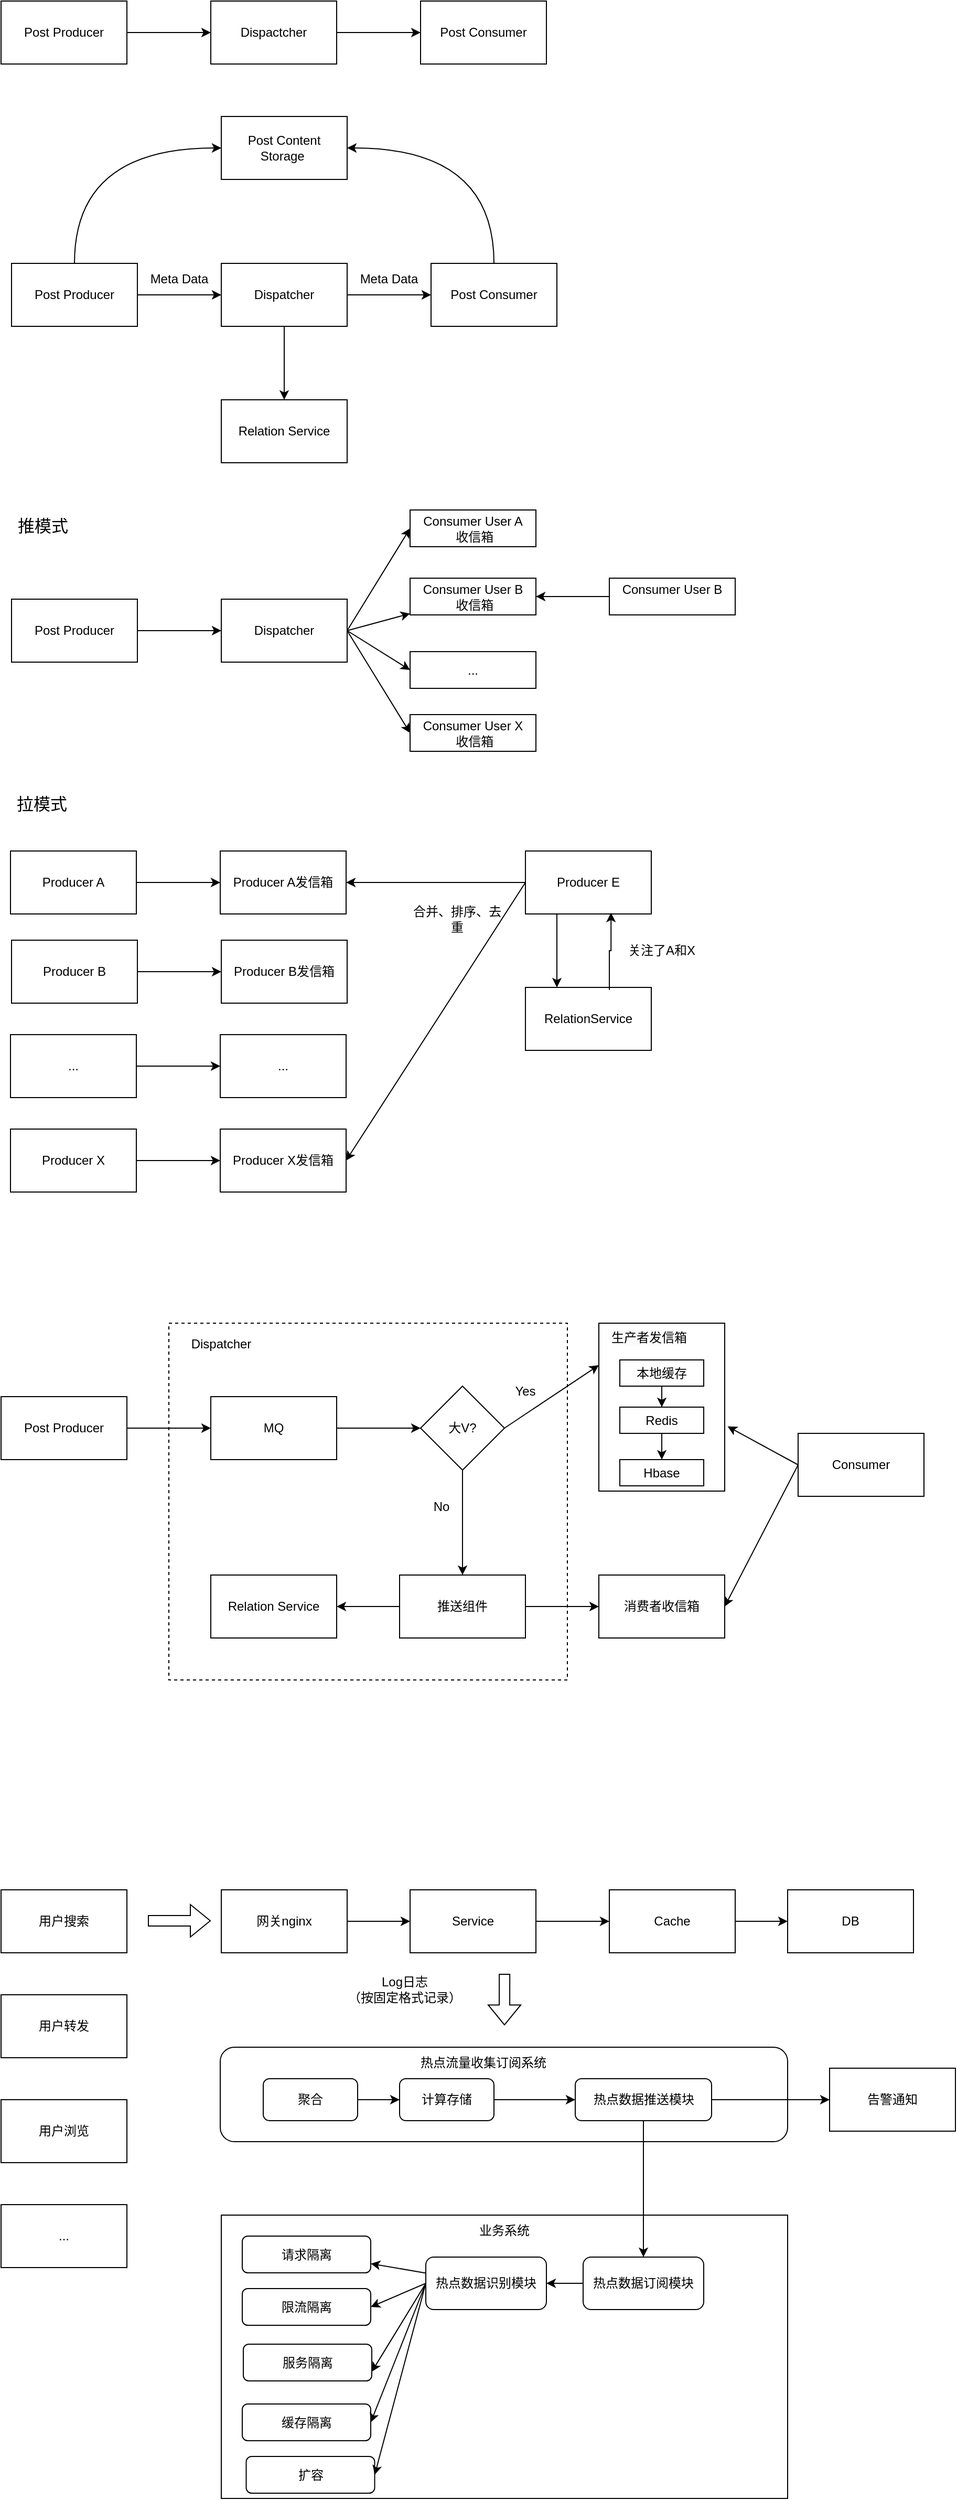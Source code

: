 <mxfile version="24.7.7">
  <diagram name="第 1 页" id="er8IoUahOcEAiOQroVSB">
    <mxGraphModel dx="1386" dy="757" grid="1" gridSize="10" guides="1" tooltips="1" connect="1" arrows="1" fold="1" page="1" pageScale="1" pageWidth="827" pageHeight="1169" math="0" shadow="0">
      <root>
        <mxCell id="0" />
        <mxCell id="1" parent="0" />
        <mxCell id="C0gUcWc2lnnMZgv8tYPe-118" value="" style="rounded=0;whiteSpace=wrap;html=1;" parent="1" vertex="1">
          <mxGeometry x="270" y="2180" width="540" height="270" as="geometry" />
        </mxCell>
        <mxCell id="C0gUcWc2lnnMZgv8tYPe-92" value="" style="rounded=0;whiteSpace=wrap;html=1;dashed=1;" parent="1" vertex="1">
          <mxGeometry x="220" y="1330" width="380" height="340" as="geometry" />
        </mxCell>
        <mxCell id="C0gUcWc2lnnMZgv8tYPe-3" value="" style="edgeStyle=orthogonalEdgeStyle;rounded=0;orthogonalLoop=1;jettySize=auto;html=1;" parent="1" source="C0gUcWc2lnnMZgv8tYPe-1" target="C0gUcWc2lnnMZgv8tYPe-2" edge="1">
          <mxGeometry relative="1" as="geometry" />
        </mxCell>
        <mxCell id="C0gUcWc2lnnMZgv8tYPe-1" value="Post Producer" style="rounded=0;whiteSpace=wrap;html=1;" parent="1" vertex="1">
          <mxGeometry x="60" y="70" width="120" height="60" as="geometry" />
        </mxCell>
        <mxCell id="C0gUcWc2lnnMZgv8tYPe-5" value="" style="edgeStyle=orthogonalEdgeStyle;rounded=0;orthogonalLoop=1;jettySize=auto;html=1;" parent="1" source="C0gUcWc2lnnMZgv8tYPe-2" target="C0gUcWc2lnnMZgv8tYPe-4" edge="1">
          <mxGeometry relative="1" as="geometry" />
        </mxCell>
        <mxCell id="C0gUcWc2lnnMZgv8tYPe-2" value="Dispactcher" style="whiteSpace=wrap;html=1;rounded=0;" parent="1" vertex="1">
          <mxGeometry x="260" y="70" width="120" height="60" as="geometry" />
        </mxCell>
        <mxCell id="C0gUcWc2lnnMZgv8tYPe-4" value="Post Consumer" style="whiteSpace=wrap;html=1;rounded=0;" parent="1" vertex="1">
          <mxGeometry x="460" y="70" width="120" height="60" as="geometry" />
        </mxCell>
        <mxCell id="C0gUcWc2lnnMZgv8tYPe-9" value="" style="edgeStyle=orthogonalEdgeStyle;rounded=0;orthogonalLoop=1;jettySize=auto;html=1;" parent="1" source="C0gUcWc2lnnMZgv8tYPe-10" target="C0gUcWc2lnnMZgv8tYPe-12" edge="1">
          <mxGeometry relative="1" as="geometry" />
        </mxCell>
        <mxCell id="C0gUcWc2lnnMZgv8tYPe-17" style="edgeStyle=orthogonalEdgeStyle;rounded=0;orthogonalLoop=1;jettySize=auto;html=1;entryX=0;entryY=0.5;entryDx=0;entryDy=0;curved=1;exitX=0.5;exitY=0;exitDx=0;exitDy=0;" parent="1" source="C0gUcWc2lnnMZgv8tYPe-10" target="C0gUcWc2lnnMZgv8tYPe-16" edge="1">
          <mxGeometry relative="1" as="geometry" />
        </mxCell>
        <mxCell id="C0gUcWc2lnnMZgv8tYPe-10" value="Post Producer" style="rounded=0;whiteSpace=wrap;html=1;" parent="1" vertex="1">
          <mxGeometry x="70" y="320" width="120" height="60" as="geometry" />
        </mxCell>
        <mxCell id="C0gUcWc2lnnMZgv8tYPe-11" value="" style="edgeStyle=orthogonalEdgeStyle;rounded=0;orthogonalLoop=1;jettySize=auto;html=1;" parent="1" source="C0gUcWc2lnnMZgv8tYPe-12" target="C0gUcWc2lnnMZgv8tYPe-13" edge="1">
          <mxGeometry relative="1" as="geometry" />
        </mxCell>
        <mxCell id="C0gUcWc2lnnMZgv8tYPe-21" style="edgeStyle=orthogonalEdgeStyle;rounded=0;orthogonalLoop=1;jettySize=auto;html=1;" parent="1" source="C0gUcWc2lnnMZgv8tYPe-12" target="C0gUcWc2lnnMZgv8tYPe-20" edge="1">
          <mxGeometry relative="1" as="geometry" />
        </mxCell>
        <mxCell id="C0gUcWc2lnnMZgv8tYPe-12" value="Dispatcher" style="whiteSpace=wrap;html=1;rounded=0;" parent="1" vertex="1">
          <mxGeometry x="270" y="320" width="120" height="60" as="geometry" />
        </mxCell>
        <mxCell id="C0gUcWc2lnnMZgv8tYPe-19" style="edgeStyle=orthogonalEdgeStyle;rounded=0;orthogonalLoop=1;jettySize=auto;html=1;entryX=1;entryY=0.5;entryDx=0;entryDy=0;exitX=0.5;exitY=0;exitDx=0;exitDy=0;curved=1;" parent="1" source="C0gUcWc2lnnMZgv8tYPe-13" target="C0gUcWc2lnnMZgv8tYPe-16" edge="1">
          <mxGeometry relative="1" as="geometry" />
        </mxCell>
        <mxCell id="C0gUcWc2lnnMZgv8tYPe-13" value="Post Consumer" style="whiteSpace=wrap;html=1;rounded=0;" parent="1" vertex="1">
          <mxGeometry x="470" y="320" width="120" height="60" as="geometry" />
        </mxCell>
        <mxCell id="C0gUcWc2lnnMZgv8tYPe-14" value="Meta Data" style="text;html=1;align=center;verticalAlign=middle;whiteSpace=wrap;rounded=0;" parent="1" vertex="1">
          <mxGeometry x="200" y="320" width="60" height="30" as="geometry" />
        </mxCell>
        <mxCell id="C0gUcWc2lnnMZgv8tYPe-15" value="Meta Data" style="text;html=1;align=center;verticalAlign=middle;whiteSpace=wrap;rounded=0;" parent="1" vertex="1">
          <mxGeometry x="400" y="320" width="60" height="30" as="geometry" />
        </mxCell>
        <mxCell id="C0gUcWc2lnnMZgv8tYPe-16" value="Post Content Storage&amp;nbsp;" style="rounded=0;whiteSpace=wrap;html=1;" parent="1" vertex="1">
          <mxGeometry x="270" y="180" width="120" height="60" as="geometry" />
        </mxCell>
        <mxCell id="C0gUcWc2lnnMZgv8tYPe-20" value="Relation Service" style="whiteSpace=wrap;html=1;rounded=0;" parent="1" vertex="1">
          <mxGeometry x="270" y="450" width="120" height="60" as="geometry" />
        </mxCell>
        <mxCell id="C0gUcWc2lnnMZgv8tYPe-24" value="" style="edgeStyle=orthogonalEdgeStyle;rounded=0;orthogonalLoop=1;jettySize=auto;html=1;" parent="1" source="C0gUcWc2lnnMZgv8tYPe-22" target="C0gUcWc2lnnMZgv8tYPe-23" edge="1">
          <mxGeometry relative="1" as="geometry" />
        </mxCell>
        <mxCell id="C0gUcWc2lnnMZgv8tYPe-22" value="Post Producer" style="rounded=0;whiteSpace=wrap;html=1;" parent="1" vertex="1">
          <mxGeometry x="70" y="640" width="120" height="60" as="geometry" />
        </mxCell>
        <mxCell id="C0gUcWc2lnnMZgv8tYPe-25" style="rounded=0;orthogonalLoop=1;jettySize=auto;html=1;entryX=0;entryY=0.5;entryDx=0;entryDy=0;exitX=1;exitY=0.5;exitDx=0;exitDy=0;" parent="1" source="C0gUcWc2lnnMZgv8tYPe-23" target="C0gUcWc2lnnMZgv8tYPe-26" edge="1">
          <mxGeometry relative="1" as="geometry">
            <mxPoint x="430" y="570" as="targetPoint" />
          </mxGeometry>
        </mxCell>
        <mxCell id="C0gUcWc2lnnMZgv8tYPe-29" style="rounded=0;orthogonalLoop=1;jettySize=auto;html=1;exitX=1;exitY=0.5;exitDx=0;exitDy=0;" parent="1" source="C0gUcWc2lnnMZgv8tYPe-23" target="C0gUcWc2lnnMZgv8tYPe-27" edge="1">
          <mxGeometry relative="1" as="geometry" />
        </mxCell>
        <mxCell id="C0gUcWc2lnnMZgv8tYPe-30" style="rounded=0;orthogonalLoop=1;jettySize=auto;html=1;exitX=1;exitY=0.5;exitDx=0;exitDy=0;exitPerimeter=0;entryX=0;entryY=0.5;entryDx=0;entryDy=0;" parent="1" source="C0gUcWc2lnnMZgv8tYPe-23" target="C0gUcWc2lnnMZgv8tYPe-28" edge="1">
          <mxGeometry relative="1" as="geometry" />
        </mxCell>
        <mxCell id="C0gUcWc2lnnMZgv8tYPe-32" style="rounded=0;orthogonalLoop=1;jettySize=auto;html=1;entryX=0;entryY=0.5;entryDx=0;entryDy=0;exitX=1;exitY=0.5;exitDx=0;exitDy=0;" parent="1" source="C0gUcWc2lnnMZgv8tYPe-23" target="C0gUcWc2lnnMZgv8tYPe-31" edge="1">
          <mxGeometry relative="1" as="geometry" />
        </mxCell>
        <mxCell id="C0gUcWc2lnnMZgv8tYPe-23" value="Dispatcher" style="rounded=0;whiteSpace=wrap;html=1;" parent="1" vertex="1">
          <mxGeometry x="270" y="640" width="120" height="60" as="geometry" />
        </mxCell>
        <mxCell id="C0gUcWc2lnnMZgv8tYPe-26" value="Consumer User A&lt;div&gt;&amp;nbsp;收信箱&lt;/div&gt;" style="rounded=0;whiteSpace=wrap;html=1;" parent="1" vertex="1">
          <mxGeometry x="450" y="555" width="120" height="35" as="geometry" />
        </mxCell>
        <mxCell id="C0gUcWc2lnnMZgv8tYPe-27" value="Consumer User B&lt;div&gt;&amp;nbsp;收信箱&lt;/div&gt;" style="rounded=0;whiteSpace=wrap;html=1;" parent="1" vertex="1">
          <mxGeometry x="450" y="620" width="120" height="35" as="geometry" />
        </mxCell>
        <mxCell id="C0gUcWc2lnnMZgv8tYPe-28" value="..." style="rounded=0;whiteSpace=wrap;html=1;" parent="1" vertex="1">
          <mxGeometry x="450" y="690" width="120" height="35" as="geometry" />
        </mxCell>
        <mxCell id="C0gUcWc2lnnMZgv8tYPe-31" value="Consumer User X&lt;div&gt;&amp;nbsp;收信箱&lt;/div&gt;" style="rounded=0;whiteSpace=wrap;html=1;" parent="1" vertex="1">
          <mxGeometry x="450" y="750" width="120" height="35" as="geometry" />
        </mxCell>
        <mxCell id="C0gUcWc2lnnMZgv8tYPe-34" style="edgeStyle=orthogonalEdgeStyle;rounded=0;orthogonalLoop=1;jettySize=auto;html=1;entryX=1;entryY=0.5;entryDx=0;entryDy=0;" parent="1" source="C0gUcWc2lnnMZgv8tYPe-33" target="C0gUcWc2lnnMZgv8tYPe-27" edge="1">
          <mxGeometry relative="1" as="geometry" />
        </mxCell>
        <mxCell id="C0gUcWc2lnnMZgv8tYPe-33" value="Consumer User B&lt;div&gt;&lt;br&gt;&lt;/div&gt;" style="rounded=0;whiteSpace=wrap;html=1;" parent="1" vertex="1">
          <mxGeometry x="640" y="620" width="120" height="35" as="geometry" />
        </mxCell>
        <mxCell id="C0gUcWc2lnnMZgv8tYPe-35" value="&lt;font style=&quot;font-size: 16px;&quot;&gt;推模式&lt;/font&gt;" style="text;html=1;align=center;verticalAlign=middle;whiteSpace=wrap;rounded=0;" parent="1" vertex="1">
          <mxGeometry x="70" y="555" width="60" height="30" as="geometry" />
        </mxCell>
        <mxCell id="C0gUcWc2lnnMZgv8tYPe-36" value="" style="edgeStyle=orthogonalEdgeStyle;rounded=0;orthogonalLoop=1;jettySize=auto;html=1;" parent="1" source="C0gUcWc2lnnMZgv8tYPe-37" target="C0gUcWc2lnnMZgv8tYPe-42" edge="1">
          <mxGeometry relative="1" as="geometry" />
        </mxCell>
        <mxCell id="C0gUcWc2lnnMZgv8tYPe-37" value="Producer A" style="rounded=0;whiteSpace=wrap;html=1;" parent="1" vertex="1">
          <mxGeometry x="69" y="880" width="120" height="60" as="geometry" />
        </mxCell>
        <mxCell id="C0gUcWc2lnnMZgv8tYPe-42" value="Producer A发信箱" style="rounded=0;whiteSpace=wrap;html=1;" parent="1" vertex="1">
          <mxGeometry x="269" y="880" width="120" height="60" as="geometry" />
        </mxCell>
        <mxCell id="C0gUcWc2lnnMZgv8tYPe-49" value="&lt;font style=&quot;font-size: 16px;&quot;&gt;拉模式&lt;/font&gt;" style="text;html=1;align=center;verticalAlign=middle;whiteSpace=wrap;rounded=0;" parent="1" vertex="1">
          <mxGeometry x="69" y="820" width="60" height="30" as="geometry" />
        </mxCell>
        <mxCell id="C0gUcWc2lnnMZgv8tYPe-50" value="" style="edgeStyle=orthogonalEdgeStyle;rounded=0;orthogonalLoop=1;jettySize=auto;html=1;" parent="1" source="C0gUcWc2lnnMZgv8tYPe-51" target="C0gUcWc2lnnMZgv8tYPe-52" edge="1">
          <mxGeometry relative="1" as="geometry" />
        </mxCell>
        <mxCell id="C0gUcWc2lnnMZgv8tYPe-51" value="Producer B" style="rounded=0;whiteSpace=wrap;html=1;" parent="1" vertex="1">
          <mxGeometry x="70" y="965" width="120" height="60" as="geometry" />
        </mxCell>
        <mxCell id="C0gUcWc2lnnMZgv8tYPe-52" value="Producer B发信箱" style="rounded=0;whiteSpace=wrap;html=1;" parent="1" vertex="1">
          <mxGeometry x="270" y="965" width="120" height="60" as="geometry" />
        </mxCell>
        <mxCell id="C0gUcWc2lnnMZgv8tYPe-53" value="" style="edgeStyle=orthogonalEdgeStyle;rounded=0;orthogonalLoop=1;jettySize=auto;html=1;" parent="1" source="C0gUcWc2lnnMZgv8tYPe-54" target="C0gUcWc2lnnMZgv8tYPe-55" edge="1">
          <mxGeometry relative="1" as="geometry" />
        </mxCell>
        <mxCell id="C0gUcWc2lnnMZgv8tYPe-54" value="..." style="rounded=0;whiteSpace=wrap;html=1;" parent="1" vertex="1">
          <mxGeometry x="69" y="1055" width="120" height="60" as="geometry" />
        </mxCell>
        <mxCell id="C0gUcWc2lnnMZgv8tYPe-55" value="..." style="rounded=0;whiteSpace=wrap;html=1;" parent="1" vertex="1">
          <mxGeometry x="269" y="1055" width="120" height="60" as="geometry" />
        </mxCell>
        <mxCell id="C0gUcWc2lnnMZgv8tYPe-56" value="" style="edgeStyle=orthogonalEdgeStyle;rounded=0;orthogonalLoop=1;jettySize=auto;html=1;" parent="1" source="C0gUcWc2lnnMZgv8tYPe-57" target="C0gUcWc2lnnMZgv8tYPe-58" edge="1">
          <mxGeometry relative="1" as="geometry" />
        </mxCell>
        <mxCell id="C0gUcWc2lnnMZgv8tYPe-57" value="Producer X" style="rounded=0;whiteSpace=wrap;html=1;" parent="1" vertex="1">
          <mxGeometry x="69" y="1145" width="120" height="60" as="geometry" />
        </mxCell>
        <mxCell id="C0gUcWc2lnnMZgv8tYPe-58" value="Producer X发信箱" style="rounded=0;whiteSpace=wrap;html=1;" parent="1" vertex="1">
          <mxGeometry x="269" y="1145" width="120" height="60" as="geometry" />
        </mxCell>
        <mxCell id="C0gUcWc2lnnMZgv8tYPe-61" style="edgeStyle=orthogonalEdgeStyle;rounded=0;orthogonalLoop=1;jettySize=auto;html=1;entryX=0.25;entryY=0;entryDx=0;entryDy=0;exitX=0.25;exitY=1;exitDx=0;exitDy=0;exitPerimeter=0;" parent="1" source="C0gUcWc2lnnMZgv8tYPe-59" target="C0gUcWc2lnnMZgv8tYPe-60" edge="1">
          <mxGeometry relative="1" as="geometry">
            <mxPoint x="590" y="950" as="sourcePoint" />
          </mxGeometry>
        </mxCell>
        <mxCell id="C0gUcWc2lnnMZgv8tYPe-63" style="edgeStyle=orthogonalEdgeStyle;rounded=0;orthogonalLoop=1;jettySize=auto;html=1;entryX=1;entryY=0.5;entryDx=0;entryDy=0;" parent="1" source="C0gUcWc2lnnMZgv8tYPe-59" target="C0gUcWc2lnnMZgv8tYPe-42" edge="1">
          <mxGeometry relative="1" as="geometry" />
        </mxCell>
        <mxCell id="C0gUcWc2lnnMZgv8tYPe-64" style="rounded=0;orthogonalLoop=1;jettySize=auto;html=1;entryX=1;entryY=0.5;entryDx=0;entryDy=0;" parent="1" target="C0gUcWc2lnnMZgv8tYPe-58" edge="1">
          <mxGeometry relative="1" as="geometry">
            <mxPoint x="560" y="910" as="sourcePoint" />
          </mxGeometry>
        </mxCell>
        <mxCell id="C0gUcWc2lnnMZgv8tYPe-59" value="Producer E" style="rounded=0;whiteSpace=wrap;html=1;" parent="1" vertex="1">
          <mxGeometry x="560" y="880" width="120" height="60" as="geometry" />
        </mxCell>
        <mxCell id="C0gUcWc2lnnMZgv8tYPe-60" value="RelationService" style="rounded=0;whiteSpace=wrap;html=1;" parent="1" vertex="1">
          <mxGeometry x="560" y="1010" width="120" height="60" as="geometry" />
        </mxCell>
        <mxCell id="C0gUcWc2lnnMZgv8tYPe-62" style="edgeStyle=orthogonalEdgeStyle;rounded=0;orthogonalLoop=1;jettySize=auto;html=1;entryX=0.68;entryY=0.98;entryDx=0;entryDy=0;entryPerimeter=0;exitX=0.667;exitY=0.04;exitDx=0;exitDy=0;exitPerimeter=0;" parent="1" source="C0gUcWc2lnnMZgv8tYPe-60" target="C0gUcWc2lnnMZgv8tYPe-59" edge="1">
          <mxGeometry relative="1" as="geometry">
            <mxPoint x="640" y="1010" as="sourcePoint" />
          </mxGeometry>
        </mxCell>
        <mxCell id="C0gUcWc2lnnMZgv8tYPe-65" value="关注了A和X" style="text;html=1;align=center;verticalAlign=middle;whiteSpace=wrap;rounded=0;" parent="1" vertex="1">
          <mxGeometry x="640" y="960" width="100" height="30" as="geometry" />
        </mxCell>
        <mxCell id="C0gUcWc2lnnMZgv8tYPe-66" value="合并、排序、去重" style="text;html=1;align=center;verticalAlign=middle;whiteSpace=wrap;rounded=0;" parent="1" vertex="1">
          <mxGeometry x="450" y="930" width="90" height="30" as="geometry" />
        </mxCell>
        <mxCell id="C0gUcWc2lnnMZgv8tYPe-69" value="" style="edgeStyle=orthogonalEdgeStyle;rounded=0;orthogonalLoop=1;jettySize=auto;html=1;" parent="1" source="C0gUcWc2lnnMZgv8tYPe-67" target="C0gUcWc2lnnMZgv8tYPe-68" edge="1">
          <mxGeometry relative="1" as="geometry" />
        </mxCell>
        <mxCell id="C0gUcWc2lnnMZgv8tYPe-67" value="Post Producer" style="rounded=0;whiteSpace=wrap;html=1;" parent="1" vertex="1">
          <mxGeometry x="60" y="1400" width="120" height="60" as="geometry" />
        </mxCell>
        <mxCell id="C0gUcWc2lnnMZgv8tYPe-76" value="" style="edgeStyle=orthogonalEdgeStyle;rounded=0;orthogonalLoop=1;jettySize=auto;html=1;" parent="1" source="C0gUcWc2lnnMZgv8tYPe-68" target="C0gUcWc2lnnMZgv8tYPe-75" edge="1">
          <mxGeometry relative="1" as="geometry" />
        </mxCell>
        <mxCell id="C0gUcWc2lnnMZgv8tYPe-68" value="MQ" style="rounded=0;whiteSpace=wrap;html=1;" parent="1" vertex="1">
          <mxGeometry x="260" y="1400" width="120" height="60" as="geometry" />
        </mxCell>
        <mxCell id="C0gUcWc2lnnMZgv8tYPe-74" value="Relation Service" style="rounded=0;whiteSpace=wrap;html=1;" parent="1" vertex="1">
          <mxGeometry x="260" y="1570" width="120" height="60" as="geometry" />
        </mxCell>
        <mxCell id="C0gUcWc2lnnMZgv8tYPe-78" value="" style="edgeStyle=orthogonalEdgeStyle;rounded=0;orthogonalLoop=1;jettySize=auto;html=1;" parent="1" source="C0gUcWc2lnnMZgv8tYPe-75" target="C0gUcWc2lnnMZgv8tYPe-77" edge="1">
          <mxGeometry relative="1" as="geometry" />
        </mxCell>
        <mxCell id="C0gUcWc2lnnMZgv8tYPe-82" style="rounded=0;orthogonalLoop=1;jettySize=auto;html=1;exitX=1;exitY=0.5;exitDx=0;exitDy=0;entryX=0;entryY=0.25;entryDx=0;entryDy=0;" parent="1" source="C0gUcWc2lnnMZgv8tYPe-75" target="C0gUcWc2lnnMZgv8tYPe-84" edge="1">
          <mxGeometry relative="1" as="geometry">
            <mxPoint x="610" y="1380" as="targetPoint" />
          </mxGeometry>
        </mxCell>
        <mxCell id="C0gUcWc2lnnMZgv8tYPe-75" value="大V?" style="rhombus;whiteSpace=wrap;html=1;rounded=0;" parent="1" vertex="1">
          <mxGeometry x="460" y="1390" width="80" height="80" as="geometry" />
        </mxCell>
        <mxCell id="C0gUcWc2lnnMZgv8tYPe-80" style="edgeStyle=orthogonalEdgeStyle;rounded=0;orthogonalLoop=1;jettySize=auto;html=1;entryX=1;entryY=0.5;entryDx=0;entryDy=0;" parent="1" source="C0gUcWc2lnnMZgv8tYPe-77" target="C0gUcWc2lnnMZgv8tYPe-74" edge="1">
          <mxGeometry relative="1" as="geometry" />
        </mxCell>
        <mxCell id="C0gUcWc2lnnMZgv8tYPe-96" style="edgeStyle=orthogonalEdgeStyle;rounded=0;orthogonalLoop=1;jettySize=auto;html=1;" parent="1" source="C0gUcWc2lnnMZgv8tYPe-77" target="C0gUcWc2lnnMZgv8tYPe-81" edge="1">
          <mxGeometry relative="1" as="geometry" />
        </mxCell>
        <mxCell id="C0gUcWc2lnnMZgv8tYPe-77" value="推送组件" style="whiteSpace=wrap;html=1;rounded=0;" parent="1" vertex="1">
          <mxGeometry x="440" y="1570" width="120" height="60" as="geometry" />
        </mxCell>
        <mxCell id="C0gUcWc2lnnMZgv8tYPe-79" value="No" style="text;html=1;align=center;verticalAlign=middle;whiteSpace=wrap;rounded=0;" parent="1" vertex="1">
          <mxGeometry x="450" y="1490" width="60" height="30" as="geometry" />
        </mxCell>
        <mxCell id="C0gUcWc2lnnMZgv8tYPe-81" value="消费者收信箱" style="whiteSpace=wrap;html=1;rounded=0;" parent="1" vertex="1">
          <mxGeometry x="630" y="1570" width="120" height="60" as="geometry" />
        </mxCell>
        <mxCell id="C0gUcWc2lnnMZgv8tYPe-83" value="Yes" style="text;html=1;align=center;verticalAlign=middle;whiteSpace=wrap;rounded=0;" parent="1" vertex="1">
          <mxGeometry x="530" y="1380" width="60" height="30" as="geometry" />
        </mxCell>
        <mxCell id="C0gUcWc2lnnMZgv8tYPe-84" value="" style="whiteSpace=wrap;html=1;rounded=0;" parent="1" vertex="1">
          <mxGeometry x="630" y="1330" width="120" height="160" as="geometry" />
        </mxCell>
        <mxCell id="C0gUcWc2lnnMZgv8tYPe-85" value="&lt;span style=&quot;color: rgb(0, 0, 0); font-family: Helvetica; font-size: 12px; font-style: normal; font-variant-ligatures: normal; font-variant-caps: normal; font-weight: 400; letter-spacing: normal; orphans: 2; text-align: center; text-indent: 0px; text-transform: none; widows: 2; word-spacing: 0px; -webkit-text-stroke-width: 0px; white-space: normal; background-color: rgb(251, 251, 251); text-decoration-thickness: initial; text-decoration-style: initial; text-decoration-color: initial; display: inline !important; float: none;&quot;&gt;生产者发信箱&lt;/span&gt;" style="text;whiteSpace=wrap;html=1;" parent="1" vertex="1">
          <mxGeometry x="640" y="1330" width="110" height="40" as="geometry" />
        </mxCell>
        <mxCell id="C0gUcWc2lnnMZgv8tYPe-88" value="" style="edgeStyle=orthogonalEdgeStyle;rounded=0;orthogonalLoop=1;jettySize=auto;html=1;" parent="1" source="C0gUcWc2lnnMZgv8tYPe-86" target="C0gUcWc2lnnMZgv8tYPe-87" edge="1">
          <mxGeometry relative="1" as="geometry" />
        </mxCell>
        <mxCell id="C0gUcWc2lnnMZgv8tYPe-86" value="本地缓存" style="rounded=0;whiteSpace=wrap;html=1;" parent="1" vertex="1">
          <mxGeometry x="650" y="1365" width="80" height="25" as="geometry" />
        </mxCell>
        <mxCell id="C0gUcWc2lnnMZgv8tYPe-90" value="" style="edgeStyle=orthogonalEdgeStyle;rounded=0;orthogonalLoop=1;jettySize=auto;html=1;" parent="1" source="C0gUcWc2lnnMZgv8tYPe-87" target="C0gUcWc2lnnMZgv8tYPe-89" edge="1">
          <mxGeometry relative="1" as="geometry" />
        </mxCell>
        <mxCell id="C0gUcWc2lnnMZgv8tYPe-87" value="Redis" style="rounded=0;whiteSpace=wrap;html=1;" parent="1" vertex="1">
          <mxGeometry x="650" y="1410" width="80" height="25" as="geometry" />
        </mxCell>
        <mxCell id="C0gUcWc2lnnMZgv8tYPe-89" value="Hbase" style="rounded=0;whiteSpace=wrap;html=1;" parent="1" vertex="1">
          <mxGeometry x="650" y="1460" width="80" height="25" as="geometry" />
        </mxCell>
        <mxCell id="C0gUcWc2lnnMZgv8tYPe-91" value="Consumer" style="whiteSpace=wrap;html=1;rounded=0;" parent="1" vertex="1">
          <mxGeometry x="820" y="1435" width="120" height="60" as="geometry" />
        </mxCell>
        <mxCell id="C0gUcWc2lnnMZgv8tYPe-93" value="Dispatcher" style="text;html=1;align=center;verticalAlign=middle;whiteSpace=wrap;rounded=0;" parent="1" vertex="1">
          <mxGeometry x="240" y="1335" width="60" height="30" as="geometry" />
        </mxCell>
        <mxCell id="C0gUcWc2lnnMZgv8tYPe-94" style="rounded=0;orthogonalLoop=1;jettySize=auto;html=1;entryX=1.023;entryY=0.615;entryDx=0;entryDy=0;entryPerimeter=0;exitX=0;exitY=0.5;exitDx=0;exitDy=0;" parent="1" source="C0gUcWc2lnnMZgv8tYPe-91" target="C0gUcWc2lnnMZgv8tYPe-84" edge="1">
          <mxGeometry relative="1" as="geometry" />
        </mxCell>
        <mxCell id="C0gUcWc2lnnMZgv8tYPe-95" style="rounded=0;orthogonalLoop=1;jettySize=auto;html=1;entryX=1;entryY=0.5;entryDx=0;entryDy=0;exitX=0;exitY=0.5;exitDx=0;exitDy=0;" parent="1" source="C0gUcWc2lnnMZgv8tYPe-91" target="C0gUcWc2lnnMZgv8tYPe-81" edge="1">
          <mxGeometry relative="1" as="geometry" />
        </mxCell>
        <mxCell id="C0gUcWc2lnnMZgv8tYPe-97" value="用户搜索" style="rounded=0;whiteSpace=wrap;html=1;" parent="1" vertex="1">
          <mxGeometry x="60" y="1870" width="120" height="60" as="geometry" />
        </mxCell>
        <mxCell id="C0gUcWc2lnnMZgv8tYPe-98" value="用户转发" style="rounded=0;whiteSpace=wrap;html=1;" parent="1" vertex="1">
          <mxGeometry x="60" y="1970" width="120" height="60" as="geometry" />
        </mxCell>
        <mxCell id="C0gUcWc2lnnMZgv8tYPe-99" value="用户浏览" style="rounded=0;whiteSpace=wrap;html=1;" parent="1" vertex="1">
          <mxGeometry x="60" y="2070" width="120" height="60" as="geometry" />
        </mxCell>
        <mxCell id="C0gUcWc2lnnMZgv8tYPe-100" value="..." style="rounded=0;whiteSpace=wrap;html=1;" parent="1" vertex="1">
          <mxGeometry x="60" y="2170" width="120" height="60" as="geometry" />
        </mxCell>
        <mxCell id="C0gUcWc2lnnMZgv8tYPe-103" value="" style="edgeStyle=orthogonalEdgeStyle;rounded=0;orthogonalLoop=1;jettySize=auto;html=1;" parent="1" source="C0gUcWc2lnnMZgv8tYPe-101" target="C0gUcWc2lnnMZgv8tYPe-102" edge="1">
          <mxGeometry relative="1" as="geometry" />
        </mxCell>
        <mxCell id="C0gUcWc2lnnMZgv8tYPe-101" value="网关nginx" style="rounded=0;whiteSpace=wrap;html=1;" parent="1" vertex="1">
          <mxGeometry x="270" y="1870" width="120" height="60" as="geometry" />
        </mxCell>
        <mxCell id="C0gUcWc2lnnMZgv8tYPe-105" value="" style="edgeStyle=orthogonalEdgeStyle;rounded=0;orthogonalLoop=1;jettySize=auto;html=1;" parent="1" source="C0gUcWc2lnnMZgv8tYPe-102" target="C0gUcWc2lnnMZgv8tYPe-104" edge="1">
          <mxGeometry relative="1" as="geometry" />
        </mxCell>
        <mxCell id="C0gUcWc2lnnMZgv8tYPe-102" value="Service" style="rounded=0;whiteSpace=wrap;html=1;" parent="1" vertex="1">
          <mxGeometry x="450" y="1870" width="120" height="60" as="geometry" />
        </mxCell>
        <mxCell id="C0gUcWc2lnnMZgv8tYPe-107" style="edgeStyle=orthogonalEdgeStyle;rounded=0;orthogonalLoop=1;jettySize=auto;html=1;entryX=0;entryY=0.5;entryDx=0;entryDy=0;" parent="1" source="C0gUcWc2lnnMZgv8tYPe-104" target="C0gUcWc2lnnMZgv8tYPe-106" edge="1">
          <mxGeometry relative="1" as="geometry" />
        </mxCell>
        <mxCell id="C0gUcWc2lnnMZgv8tYPe-104" value="Cache" style="rounded=0;whiteSpace=wrap;html=1;" parent="1" vertex="1">
          <mxGeometry x="640" y="1870" width="120" height="60" as="geometry" />
        </mxCell>
        <mxCell id="C0gUcWc2lnnMZgv8tYPe-106" value="DB" style="rounded=0;whiteSpace=wrap;html=1;" parent="1" vertex="1">
          <mxGeometry x="810" y="1870" width="120" height="60" as="geometry" />
        </mxCell>
        <mxCell id="C0gUcWc2lnnMZgv8tYPe-108" value="" style="shape=flexArrow;endArrow=classic;html=1;rounded=0;" parent="1" edge="1">
          <mxGeometry width="50" height="50" relative="1" as="geometry">
            <mxPoint x="200" y="1899.5" as="sourcePoint" />
            <mxPoint x="260" y="1899.5" as="targetPoint" />
          </mxGeometry>
        </mxCell>
        <mxCell id="C0gUcWc2lnnMZgv8tYPe-109" value="" style="rounded=1;whiteSpace=wrap;html=1;" parent="1" vertex="1">
          <mxGeometry x="269" y="2020" width="541" height="90" as="geometry" />
        </mxCell>
        <mxCell id="C0gUcWc2lnnMZgv8tYPe-110" value="" style="shape=flexArrow;endArrow=classic;html=1;rounded=0;entryX=0.379;entryY=-0.013;entryDx=0;entryDy=0;entryPerimeter=0;" parent="1" edge="1">
          <mxGeometry width="50" height="50" relative="1" as="geometry">
            <mxPoint x="540.07" y="1950" as="sourcePoint" />
            <mxPoint x="540.0" y="1999.22" as="targetPoint" />
          </mxGeometry>
        </mxCell>
        <mxCell id="C0gUcWc2lnnMZgv8tYPe-111" value="Log日志&lt;div&gt;（按固定格式记录）&lt;/div&gt;" style="text;html=1;align=center;verticalAlign=middle;whiteSpace=wrap;rounded=0;" parent="1" vertex="1">
          <mxGeometry x="370" y="1950" width="150" height="30" as="geometry" />
        </mxCell>
        <mxCell id="C0gUcWc2lnnMZgv8tYPe-112" value="热点流量收集订阅系统" style="text;html=1;align=center;verticalAlign=middle;whiteSpace=wrap;rounded=0;" parent="1" vertex="1">
          <mxGeometry x="445" y="2020" width="150" height="30" as="geometry" />
        </mxCell>
        <mxCell id="C0gUcWc2lnnMZgv8tYPe-116" style="edgeStyle=orthogonalEdgeStyle;rounded=0;orthogonalLoop=1;jettySize=auto;html=1;" parent="1" source="C0gUcWc2lnnMZgv8tYPe-113" target="C0gUcWc2lnnMZgv8tYPe-114" edge="1">
          <mxGeometry relative="1" as="geometry" />
        </mxCell>
        <mxCell id="C0gUcWc2lnnMZgv8tYPe-113" value="聚合" style="rounded=1;whiteSpace=wrap;html=1;" parent="1" vertex="1">
          <mxGeometry x="310" y="2050" width="90" height="40" as="geometry" />
        </mxCell>
        <mxCell id="C0gUcWc2lnnMZgv8tYPe-117" style="edgeStyle=orthogonalEdgeStyle;rounded=0;orthogonalLoop=1;jettySize=auto;html=1;" parent="1" source="C0gUcWc2lnnMZgv8tYPe-114" target="C0gUcWc2lnnMZgv8tYPe-115" edge="1">
          <mxGeometry relative="1" as="geometry" />
        </mxCell>
        <mxCell id="C0gUcWc2lnnMZgv8tYPe-114" value="计算存储" style="rounded=1;whiteSpace=wrap;html=1;" parent="1" vertex="1">
          <mxGeometry x="440" y="2050" width="90" height="40" as="geometry" />
        </mxCell>
        <mxCell id="C0gUcWc2lnnMZgv8tYPe-123" style="edgeStyle=orthogonalEdgeStyle;rounded=0;orthogonalLoop=1;jettySize=auto;html=1;" parent="1" source="C0gUcWc2lnnMZgv8tYPe-115" target="C0gUcWc2lnnMZgv8tYPe-122" edge="1">
          <mxGeometry relative="1" as="geometry" />
        </mxCell>
        <mxCell id="C0gUcWc2lnnMZgv8tYPe-115" value="热点数据推送模块" style="rounded=1;whiteSpace=wrap;html=1;" parent="1" vertex="1">
          <mxGeometry x="607.5" y="2050" width="130" height="40" as="geometry" />
        </mxCell>
        <mxCell id="C0gUcWc2lnnMZgv8tYPe-120" value="业务系统" style="text;html=1;align=center;verticalAlign=middle;whiteSpace=wrap;rounded=0;" parent="1" vertex="1">
          <mxGeometry x="510" y="2180" width="60" height="30" as="geometry" />
        </mxCell>
        <mxCell id="C0gUcWc2lnnMZgv8tYPe-126" value="" style="rounded=0;orthogonalLoop=1;jettySize=auto;html=1;entryX=1;entryY=0.5;entryDx=0;entryDy=0;exitX=0;exitY=0.5;exitDx=0;exitDy=0;" parent="1" source="C0gUcWc2lnnMZgv8tYPe-121" target="C0gUcWc2lnnMZgv8tYPe-127" edge="1">
          <mxGeometry relative="1" as="geometry" />
        </mxCell>
        <mxCell id="C0gUcWc2lnnMZgv8tYPe-121" value="热点数据识别模块" style="rounded=1;whiteSpace=wrap;html=1;" parent="1" vertex="1">
          <mxGeometry x="465" y="2220" width="115" height="50" as="geometry" />
        </mxCell>
        <mxCell id="C0gUcWc2lnnMZgv8tYPe-124" style="edgeStyle=orthogonalEdgeStyle;rounded=0;orthogonalLoop=1;jettySize=auto;html=1;entryX=1;entryY=0.5;entryDx=0;entryDy=0;" parent="1" source="C0gUcWc2lnnMZgv8tYPe-122" target="C0gUcWc2lnnMZgv8tYPe-121" edge="1">
          <mxGeometry relative="1" as="geometry" />
        </mxCell>
        <mxCell id="C0gUcWc2lnnMZgv8tYPe-122" value="热点数据订阅模块" style="rounded=1;whiteSpace=wrap;html=1;" parent="1" vertex="1">
          <mxGeometry x="615" y="2220" width="115" height="50" as="geometry" />
        </mxCell>
        <mxCell id="C0gUcWc2lnnMZgv8tYPe-125" value="请求隔离" style="whiteSpace=wrap;html=1;rounded=1;" parent="1" vertex="1">
          <mxGeometry x="290" y="2200" width="122.5" height="35" as="geometry" />
        </mxCell>
        <mxCell id="C0gUcWc2lnnMZgv8tYPe-127" value="限流隔离" style="whiteSpace=wrap;html=1;rounded=1;" parent="1" vertex="1">
          <mxGeometry x="290" y="2250" width="122.5" height="35" as="geometry" />
        </mxCell>
        <mxCell id="C0gUcWc2lnnMZgv8tYPe-128" value="服务隔离" style="whiteSpace=wrap;html=1;rounded=1;" parent="1" vertex="1">
          <mxGeometry x="291" y="2303" width="122.5" height="35" as="geometry" />
        </mxCell>
        <mxCell id="C0gUcWc2lnnMZgv8tYPe-129" value="缓存隔离" style="whiteSpace=wrap;html=1;rounded=1;" parent="1" vertex="1">
          <mxGeometry x="290" y="2360" width="122.5" height="35" as="geometry" />
        </mxCell>
        <mxCell id="C0gUcWc2lnnMZgv8tYPe-130" value="" style="rounded=0;orthogonalLoop=1;jettySize=auto;html=1;entryX=1;entryY=0.75;entryDx=0;entryDy=0;" parent="1" source="C0gUcWc2lnnMZgv8tYPe-121" target="C0gUcWc2lnnMZgv8tYPe-125" edge="1">
          <mxGeometry relative="1" as="geometry" />
        </mxCell>
        <mxCell id="C0gUcWc2lnnMZgv8tYPe-131" value="" style="rounded=0;orthogonalLoop=1;jettySize=auto;html=1;entryX=1;entryY=0.75;entryDx=0;entryDy=0;exitX=0;exitY=0.5;exitDx=0;exitDy=0;" parent="1" source="C0gUcWc2lnnMZgv8tYPe-121" target="C0gUcWc2lnnMZgv8tYPe-128" edge="1">
          <mxGeometry relative="1" as="geometry" />
        </mxCell>
        <mxCell id="C0gUcWc2lnnMZgv8tYPe-132" value="" style="rounded=0;orthogonalLoop=1;jettySize=auto;html=1;entryX=1;entryY=0.5;entryDx=0;entryDy=0;exitX=0;exitY=0.5;exitDx=0;exitDy=0;" parent="1" source="C0gUcWc2lnnMZgv8tYPe-121" target="C0gUcWc2lnnMZgv8tYPe-129" edge="1">
          <mxGeometry relative="1" as="geometry" />
        </mxCell>
        <mxCell id="BFoORE0rA1pxpxVD4G_Y-1" value="扩容" style="whiteSpace=wrap;html=1;rounded=1;" vertex="1" parent="1">
          <mxGeometry x="293.75" y="2410" width="122.5" height="35" as="geometry" />
        </mxCell>
        <mxCell id="BFoORE0rA1pxpxVD4G_Y-2" value="" style="rounded=0;orthogonalLoop=1;jettySize=auto;html=1;entryX=1;entryY=0.5;entryDx=0;entryDy=0;exitX=0;exitY=0.5;exitDx=0;exitDy=0;" edge="1" parent="1" source="C0gUcWc2lnnMZgv8tYPe-121" target="BFoORE0rA1pxpxVD4G_Y-1">
          <mxGeometry relative="1" as="geometry" />
        </mxCell>
        <mxCell id="BFoORE0rA1pxpxVD4G_Y-3" value="" style="endArrow=classic;html=1;rounded=0;exitX=1;exitY=0.5;exitDx=0;exitDy=0;" edge="1" parent="1" source="C0gUcWc2lnnMZgv8tYPe-115">
          <mxGeometry width="50" height="50" relative="1" as="geometry">
            <mxPoint x="750" y="2030" as="sourcePoint" />
            <mxPoint x="850" y="2070" as="targetPoint" />
          </mxGeometry>
        </mxCell>
        <mxCell id="BFoORE0rA1pxpxVD4G_Y-4" value="告警通知" style="rounded=0;whiteSpace=wrap;html=1;" vertex="1" parent="1">
          <mxGeometry x="850" y="2040" width="120" height="60" as="geometry" />
        </mxCell>
      </root>
    </mxGraphModel>
  </diagram>
</mxfile>
